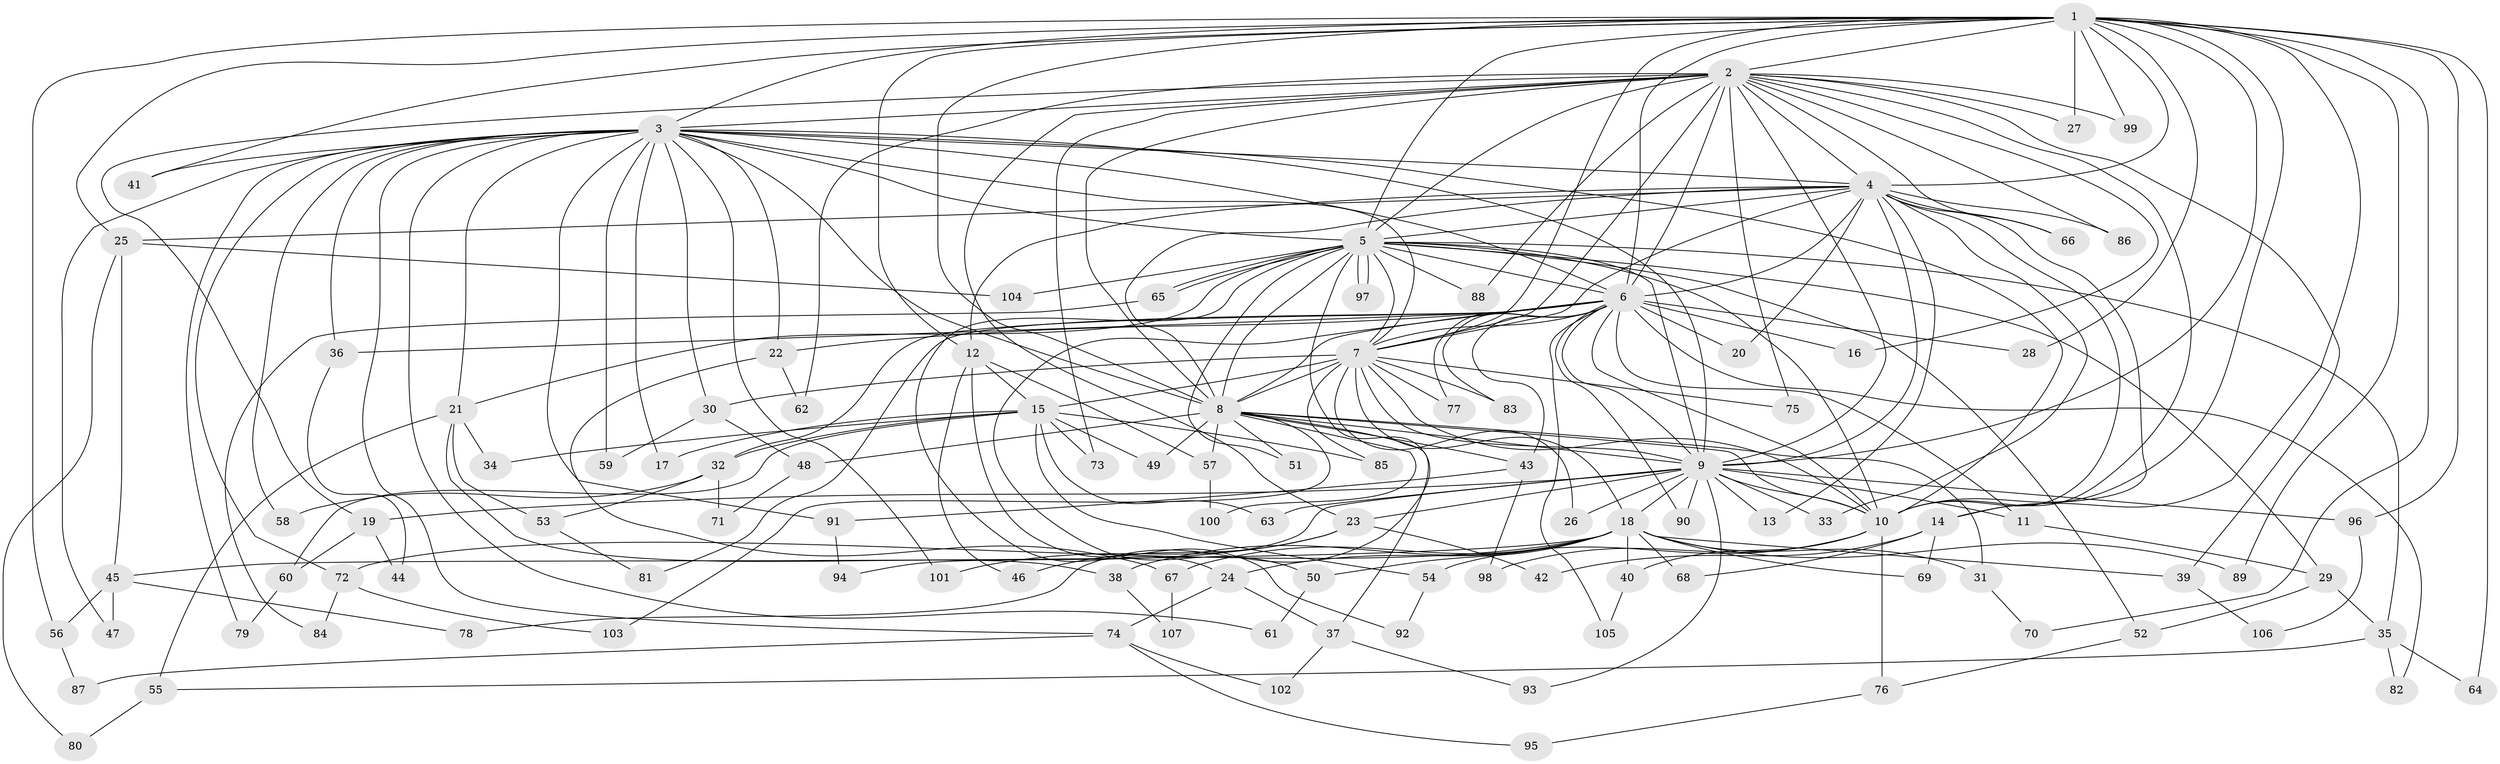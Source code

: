 // coarse degree distribution, {13: 0.046511627906976744, 25: 0.023255813953488372, 6: 0.06976744186046512, 3: 0.2558139534883721, 2: 0.23255813953488372, 4: 0.11627906976744186, 21: 0.023255813953488372, 5: 0.11627906976744186, 18: 0.023255813953488372, 10: 0.023255813953488372, 11: 0.023255813953488372, 12: 0.023255813953488372, 1: 0.023255813953488372}
// Generated by graph-tools (version 1.1) at 2025/36/03/04/25 23:36:32]
// undirected, 107 vertices, 239 edges
graph export_dot {
  node [color=gray90,style=filled];
  1;
  2;
  3;
  4;
  5;
  6;
  7;
  8;
  9;
  10;
  11;
  12;
  13;
  14;
  15;
  16;
  17;
  18;
  19;
  20;
  21;
  22;
  23;
  24;
  25;
  26;
  27;
  28;
  29;
  30;
  31;
  32;
  33;
  34;
  35;
  36;
  37;
  38;
  39;
  40;
  41;
  42;
  43;
  44;
  45;
  46;
  47;
  48;
  49;
  50;
  51;
  52;
  53;
  54;
  55;
  56;
  57;
  58;
  59;
  60;
  61;
  62;
  63;
  64;
  65;
  66;
  67;
  68;
  69;
  70;
  71;
  72;
  73;
  74;
  75;
  76;
  77;
  78;
  79;
  80;
  81;
  82;
  83;
  84;
  85;
  86;
  87;
  88;
  89;
  90;
  91;
  92;
  93;
  94;
  95;
  96;
  97;
  98;
  99;
  100;
  101;
  102;
  103;
  104;
  105;
  106;
  107;
  1 -- 2;
  1 -- 3;
  1 -- 4;
  1 -- 5;
  1 -- 6;
  1 -- 7;
  1 -- 8;
  1 -- 9;
  1 -- 10;
  1 -- 12;
  1 -- 14;
  1 -- 25;
  1 -- 27;
  1 -- 28;
  1 -- 41;
  1 -- 56;
  1 -- 64;
  1 -- 70;
  1 -- 89;
  1 -- 96;
  1 -- 99;
  2 -- 3;
  2 -- 4;
  2 -- 5;
  2 -- 6;
  2 -- 7;
  2 -- 8;
  2 -- 9;
  2 -- 10;
  2 -- 16;
  2 -- 19;
  2 -- 23;
  2 -- 27;
  2 -- 39;
  2 -- 62;
  2 -- 66;
  2 -- 73;
  2 -- 75;
  2 -- 86;
  2 -- 88;
  2 -- 99;
  3 -- 4;
  3 -- 5;
  3 -- 6;
  3 -- 7;
  3 -- 8;
  3 -- 9;
  3 -- 10;
  3 -- 17;
  3 -- 21;
  3 -- 22;
  3 -- 30;
  3 -- 36;
  3 -- 41;
  3 -- 47;
  3 -- 58;
  3 -- 59;
  3 -- 61;
  3 -- 72;
  3 -- 74;
  3 -- 79;
  3 -- 91;
  3 -- 101;
  4 -- 5;
  4 -- 6;
  4 -- 7;
  4 -- 8;
  4 -- 9;
  4 -- 10;
  4 -- 12;
  4 -- 13;
  4 -- 14;
  4 -- 20;
  4 -- 25;
  4 -- 33;
  4 -- 66;
  4 -- 86;
  5 -- 6;
  5 -- 7;
  5 -- 8;
  5 -- 9;
  5 -- 10;
  5 -- 21;
  5 -- 24;
  5 -- 29;
  5 -- 35;
  5 -- 51;
  5 -- 52;
  5 -- 65;
  5 -- 65;
  5 -- 78;
  5 -- 88;
  5 -- 97;
  5 -- 97;
  5 -- 104;
  6 -- 7;
  6 -- 8;
  6 -- 9;
  6 -- 10;
  6 -- 11;
  6 -- 16;
  6 -- 20;
  6 -- 22;
  6 -- 28;
  6 -- 32;
  6 -- 36;
  6 -- 43;
  6 -- 50;
  6 -- 77;
  6 -- 81;
  6 -- 82;
  6 -- 83;
  6 -- 90;
  6 -- 105;
  7 -- 8;
  7 -- 9;
  7 -- 10;
  7 -- 15;
  7 -- 18;
  7 -- 26;
  7 -- 30;
  7 -- 75;
  7 -- 77;
  7 -- 83;
  7 -- 85;
  8 -- 9;
  8 -- 10;
  8 -- 31;
  8 -- 37;
  8 -- 43;
  8 -- 48;
  8 -- 49;
  8 -- 51;
  8 -- 57;
  8 -- 100;
  8 -- 103;
  9 -- 10;
  9 -- 11;
  9 -- 13;
  9 -- 18;
  9 -- 19;
  9 -- 23;
  9 -- 26;
  9 -- 33;
  9 -- 63;
  9 -- 90;
  9 -- 93;
  9 -- 94;
  9 -- 96;
  10 -- 40;
  10 -- 54;
  10 -- 76;
  10 -- 98;
  11 -- 29;
  12 -- 15;
  12 -- 46;
  12 -- 57;
  12 -- 92;
  14 -- 42;
  14 -- 68;
  14 -- 69;
  15 -- 17;
  15 -- 32;
  15 -- 34;
  15 -- 49;
  15 -- 54;
  15 -- 60;
  15 -- 63;
  15 -- 73;
  15 -- 85;
  18 -- 24;
  18 -- 31;
  18 -- 38;
  18 -- 39;
  18 -- 40;
  18 -- 45;
  18 -- 50;
  18 -- 67;
  18 -- 68;
  18 -- 69;
  18 -- 72;
  18 -- 89;
  19 -- 44;
  19 -- 60;
  21 -- 34;
  21 -- 38;
  21 -- 53;
  21 -- 55;
  22 -- 62;
  22 -- 67;
  23 -- 42;
  23 -- 46;
  23 -- 101;
  24 -- 37;
  24 -- 74;
  25 -- 45;
  25 -- 80;
  25 -- 104;
  29 -- 35;
  29 -- 52;
  30 -- 48;
  30 -- 59;
  31 -- 70;
  32 -- 53;
  32 -- 58;
  32 -- 71;
  35 -- 55;
  35 -- 64;
  35 -- 82;
  36 -- 44;
  37 -- 93;
  37 -- 102;
  38 -- 107;
  39 -- 106;
  40 -- 105;
  43 -- 91;
  43 -- 98;
  45 -- 47;
  45 -- 56;
  45 -- 78;
  48 -- 71;
  50 -- 61;
  52 -- 76;
  53 -- 81;
  54 -- 92;
  55 -- 80;
  56 -- 87;
  57 -- 100;
  60 -- 79;
  65 -- 84;
  67 -- 107;
  72 -- 84;
  72 -- 103;
  74 -- 87;
  74 -- 95;
  74 -- 102;
  76 -- 95;
  91 -- 94;
  96 -- 106;
}
